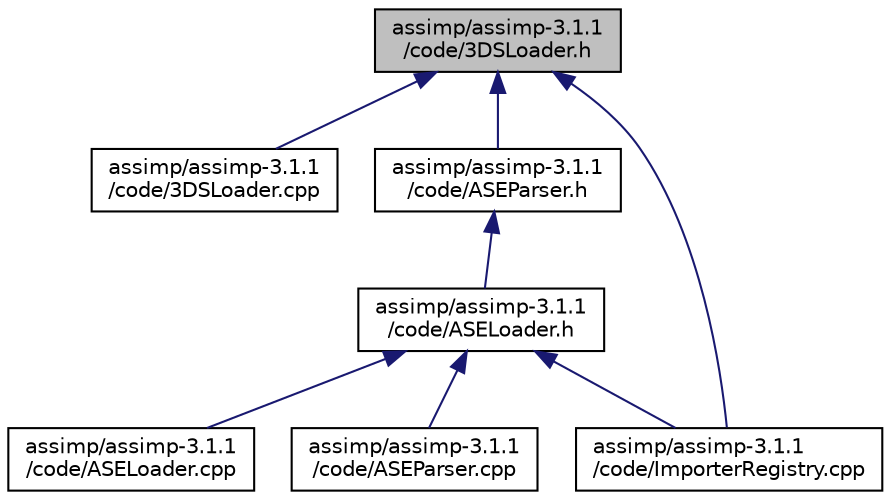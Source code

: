 digraph "assimp/assimp-3.1.1/code/3DSLoader.h"
{
  edge [fontname="Helvetica",fontsize="10",labelfontname="Helvetica",labelfontsize="10"];
  node [fontname="Helvetica",fontsize="10",shape=record];
  Node1 [label="assimp/assimp-3.1.1\l/code/3DSLoader.h",height=0.2,width=0.4,color="black", fillcolor="grey75", style="filled", fontcolor="black"];
  Node1 -> Node2 [dir="back",color="midnightblue",fontsize="10",style="solid",fontname="Helvetica"];
  Node2 [label="assimp/assimp-3.1.1\l/code/3DSLoader.cpp",height=0.2,width=0.4,color="black", fillcolor="white", style="filled",URL="$3_d_s_loader_8cpp.html",tooltip="Implementation of the 3ds importer class. "];
  Node1 -> Node3 [dir="back",color="midnightblue",fontsize="10",style="solid",fontname="Helvetica"];
  Node3 [label="assimp/assimp-3.1.1\l/code/ASEParser.h",height=0.2,width=0.4,color="black", fillcolor="white", style="filled",URL="$_a_s_e_parser_8h_source.html"];
  Node3 -> Node4 [dir="back",color="midnightblue",fontsize="10",style="solid",fontname="Helvetica"];
  Node4 [label="assimp/assimp-3.1.1\l/code/ASELoader.h",height=0.2,width=0.4,color="black", fillcolor="white", style="filled",URL="$_a_s_e_loader_8h.html",tooltip="Definition of the .ASE importer class. "];
  Node4 -> Node5 [dir="back",color="midnightblue",fontsize="10",style="solid",fontname="Helvetica"];
  Node5 [label="assimp/assimp-3.1.1\l/code/ASELoader.cpp",height=0.2,width=0.4,color="black", fillcolor="white", style="filled",URL="$_a_s_e_loader_8cpp.html",tooltip="Implementation of the ASE importer class. "];
  Node4 -> Node6 [dir="back",color="midnightblue",fontsize="10",style="solid",fontname="Helvetica"];
  Node6 [label="assimp/assimp-3.1.1\l/code/ASEParser.cpp",height=0.2,width=0.4,color="black", fillcolor="white", style="filled",URL="$_a_s_e_parser_8cpp.html",tooltip="Implementation of the ASE parser class. "];
  Node4 -> Node7 [dir="back",color="midnightblue",fontsize="10",style="solid",fontname="Helvetica"];
  Node7 [label="assimp/assimp-3.1.1\l/code/ImporterRegistry.cpp",height=0.2,width=0.4,color="black", fillcolor="white", style="filled",URL="$_importer_registry_8cpp.html"];
  Node1 -> Node7 [dir="back",color="midnightblue",fontsize="10",style="solid",fontname="Helvetica"];
}
